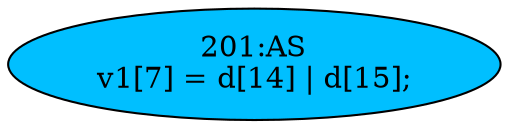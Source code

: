 strict digraph "" {
	node [label="\N"];
	"201:AS"	 [ast="<pyverilog.vparser.ast.Assign object at 0x7f4056d88950>",
		def_var="['v1']",
		fillcolor=deepskyblue,
		label="201:AS
v1[7] = d[14] | d[15];",
		statements="[]",
		style=filled,
		typ=Assign,
		use_var="['d', 'd']"];
}
